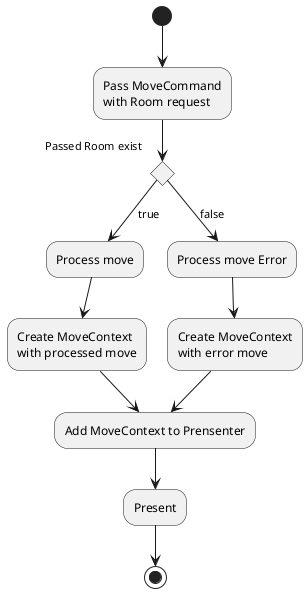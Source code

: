 ﻿@startuml

(*) --> "Pass MoveCommand 
    with Room request"

if "Passed Room exist" then
    --> [true] "Process move"
    --> "Create MoveContext 
    with processed move"
    --> "Add MoveContext to Prensenter"
else
    --> [false] "Process move Error"
    --> "Create MoveContext
    with error move"
    --> "Add MoveContext to Prensenter"
endif

--> Present
--> (*)

@enduml